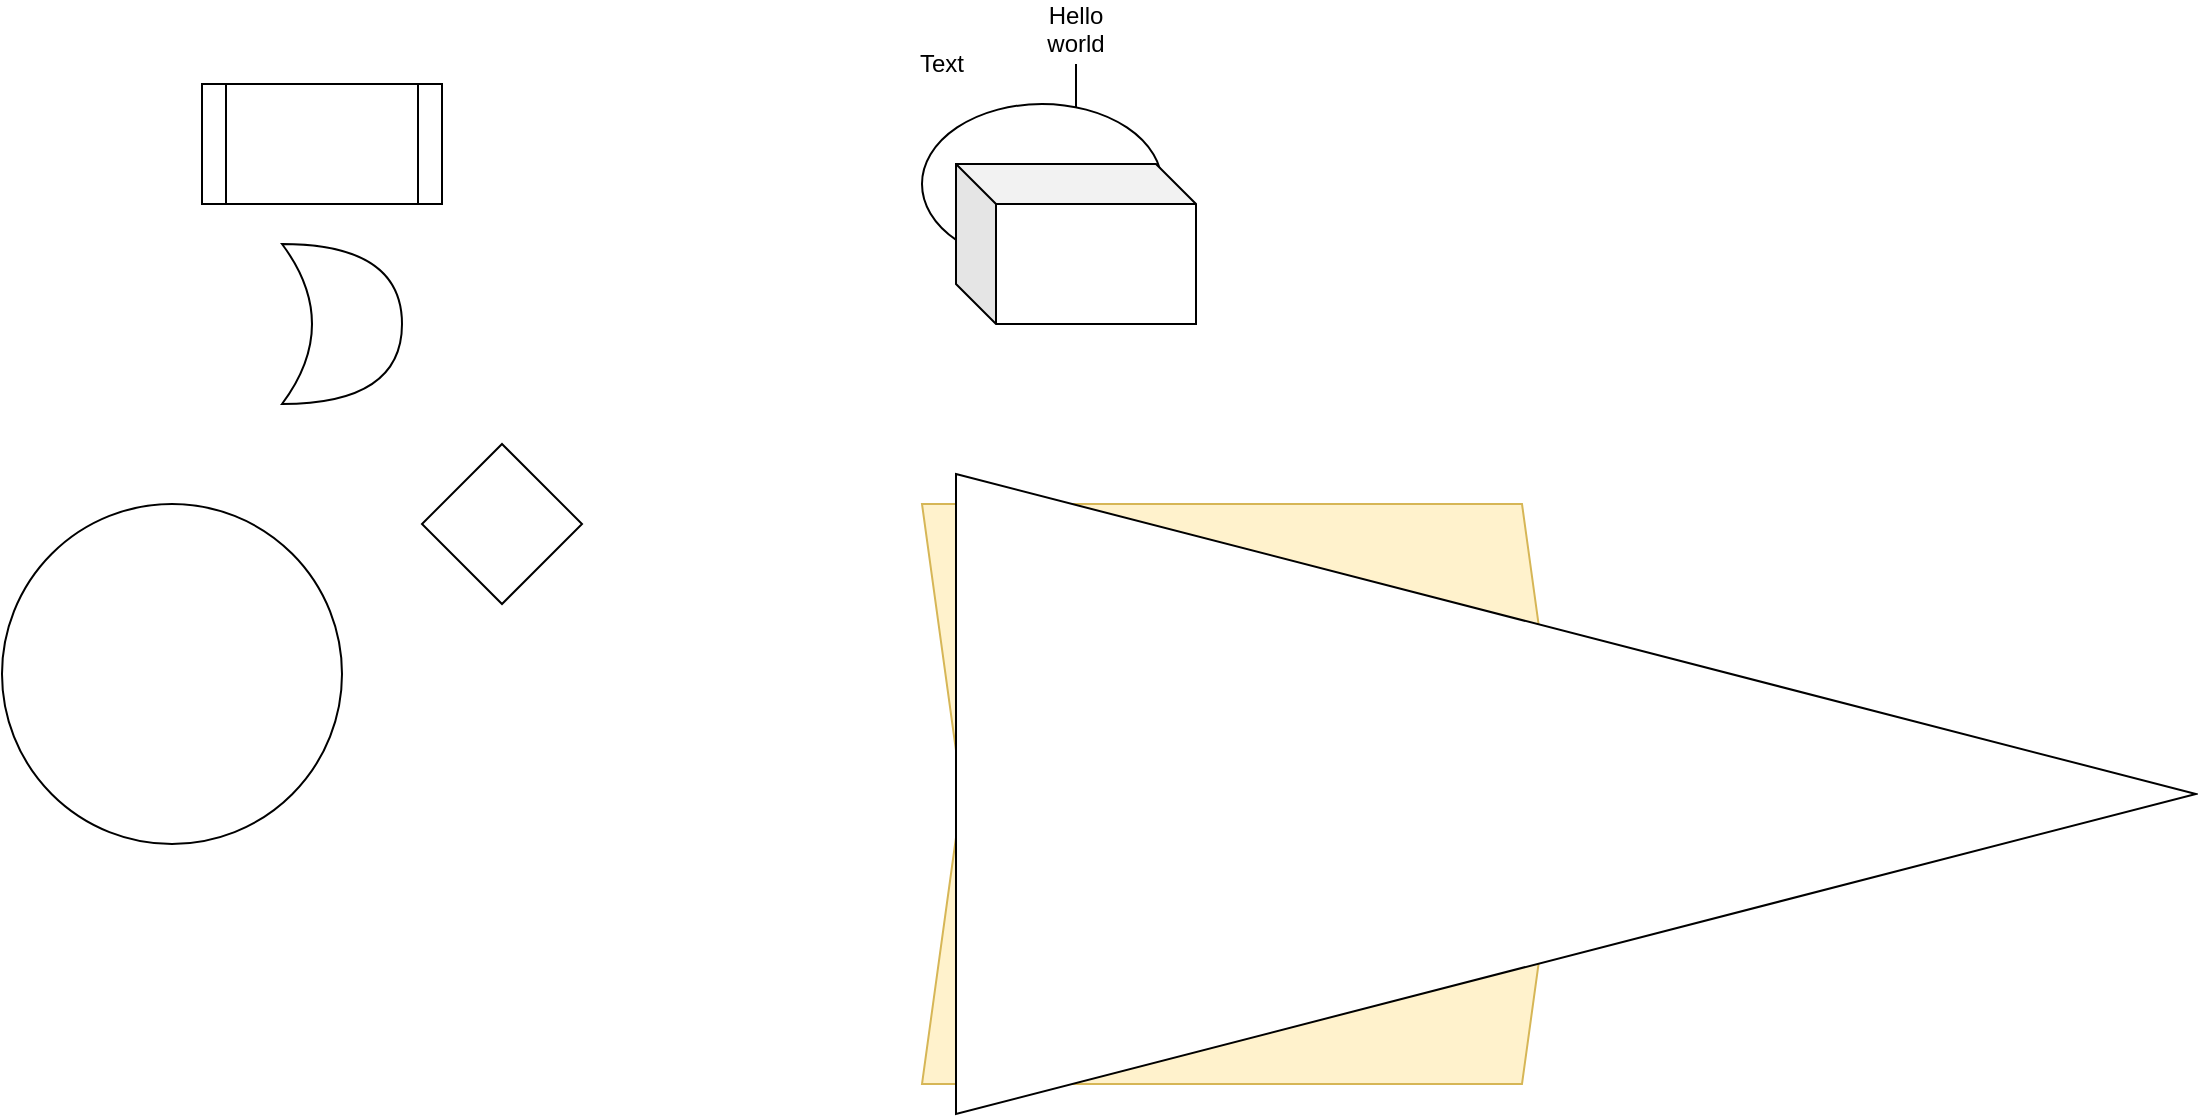 <mxfile version="13.8.3" type="github">
  <diagram id="RotxRWtWAplPm-sw7Vok" name="Page-1">
    <mxGraphModel dx="946" dy="520" grid="1" gridSize="10" guides="1" tooltips="1" connect="1" arrows="1" fold="1" page="1" pageScale="1" pageWidth="1654" pageHeight="1169" math="0" shadow="0">
      <root>
        <mxCell id="0" />
        <mxCell id="1" parent="0" />
        <mxCell id="xGldfAfnKIcAC6fJbFKj-1" value="" style="shape=step;perimeter=stepPerimeter;whiteSpace=wrap;html=1;fixedSize=1;fillColor=#fff2cc;strokeColor=#d6b656;" parent="1" vertex="1">
          <mxGeometry x="770" y="350" width="320" height="290" as="geometry" />
        </mxCell>
        <mxCell id="QntLnlcpSu31OXuqwZQp-1" value="" style="ellipse;whiteSpace=wrap;html=1;aspect=fixed;" parent="1" vertex="1">
          <mxGeometry x="310" y="350" width="170" height="170" as="geometry" />
        </mxCell>
        <mxCell id="cZRSQQ3YKB1qLK1Wdivk-2" value="" style="edgeStyle=orthogonalEdgeStyle;rounded=0;orthogonalLoop=1;jettySize=auto;html=1;" parent="1" source="YSOhXpwg67Ld468JvBK0-1" target="cZRSQQ3YKB1qLK1Wdivk-1" edge="1">
          <mxGeometry relative="1" as="geometry" />
        </mxCell>
        <mxCell id="YSOhXpwg67Ld468JvBK0-1" value="&lt;div&gt;Hello world&lt;/div&gt;&lt;div&gt;&lt;br&gt;&lt;/div&gt;" style="text;html=1;strokeColor=none;fillColor=none;align=center;verticalAlign=middle;whiteSpace=wrap;rounded=0;" parent="1" vertex="1">
          <mxGeometry x="827" y="110" width="40" height="20" as="geometry" />
        </mxCell>
        <mxCell id="YSOhXpwg67Ld468JvBK0-2" value="" style="ellipse;whiteSpace=wrap;html=1;" vertex="1" parent="1">
          <mxGeometry x="770" y="150" width="120" height="80" as="geometry" />
        </mxCell>
        <mxCell id="cZRSQQ3YKB1qLK1Wdivk-1" value="" style="shape=cube;whiteSpace=wrap;html=1;boundedLbl=1;backgroundOutline=1;darkOpacity=0.05;darkOpacity2=0.1;" parent="1" vertex="1">
          <mxGeometry x="787" y="180" width="120" height="80" as="geometry" />
        </mxCell>
        <mxCell id="TsIzDqRSt-baFKSK3Jbt-1" value="" style="shape=process;whiteSpace=wrap;html=1;backgroundOutline=1;" vertex="1" parent="1">
          <mxGeometry x="410" y="140" width="120" height="60" as="geometry" />
        </mxCell>
        <mxCell id="w5tY2JbowXTKXXQJvJrr-1" value="" style="rhombus;whiteSpace=wrap;html=1;" vertex="1" parent="1">
          <mxGeometry x="520" y="320" width="80" height="80" as="geometry" />
        </mxCell>
        <mxCell id="TsIzDqRSt-baFKSK3Jbt-2" value="" style="shape=xor;whiteSpace=wrap;html=1;" vertex="1" parent="1">
          <mxGeometry x="450" y="220" width="60" height="80" as="geometry" />
        </mxCell>
        <mxCell id="YSOhXpwg67Ld468JvBK0-3" value="Text" style="text;html=1;strokeColor=none;fillColor=none;align=center;verticalAlign=middle;whiteSpace=wrap;rounded=0;" vertex="1" parent="1">
          <mxGeometry x="760" y="120" width="40" height="20" as="geometry" />
        </mxCell>
        <mxCell id="Qr67fAi1QLFHlpQzmW5A-1" value="" style="triangle;whiteSpace=wrap;html=1;" vertex="1" parent="1">
          <mxGeometry x="787" y="335" width="620" height="320" as="geometry" />
        </mxCell>
      </root>
    </mxGraphModel>
  </diagram>
</mxfile>
